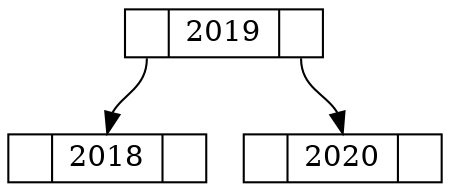 digraph G {
   node [shape=record, height=0.1];
   node0x105201ea0 [label = "<l> | <m> 2019 | <r>"];
   node0x105201ed0 [label = "<l> | <m> 2018 | <r>"];
   node0x105201ea0:l -> node0x105201ed0:m;
   node0x105201e70 [label = "<l> | <m> 2020 | <r>"];
   node0x105201ea0:r -> node0x105201e70:m;
}
